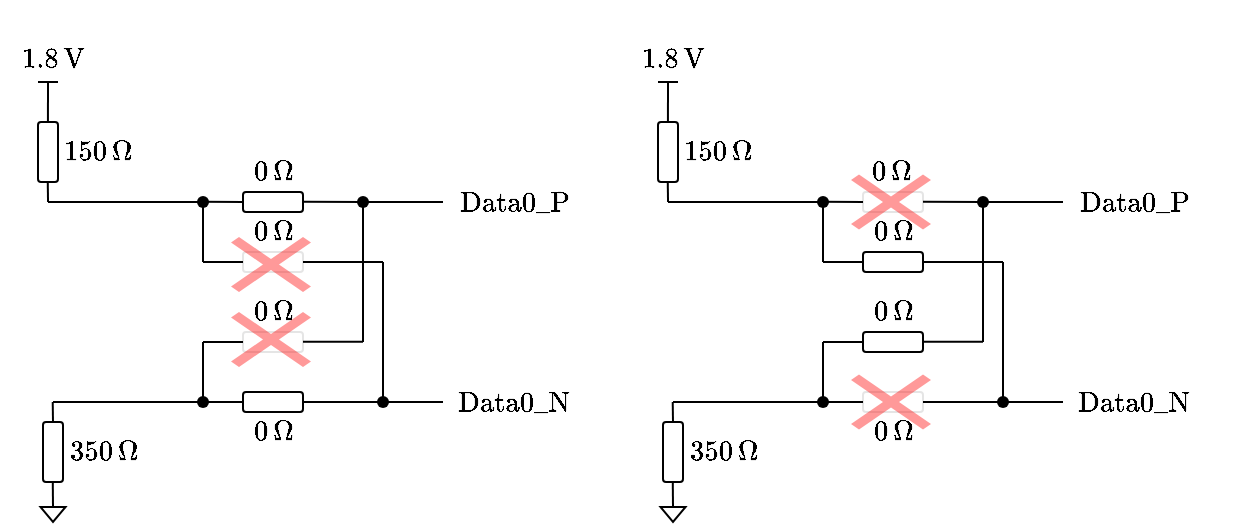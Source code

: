 <mxfile version="24.2.8" type="github">
  <diagram name="Seite-1" id="VKQOc1bhrzCOc8ad0ZN5">
    <mxGraphModel dx="1024" dy="619" grid="1" gridSize="10" guides="1" tooltips="1" connect="1" arrows="1" fold="1" page="1" pageScale="1" pageWidth="827" pageHeight="1169" math="1" shadow="0">
      <root>
        <mxCell id="0" />
        <mxCell id="1" parent="0" />
        <mxCell id="8GNoNin1cAINT3KggE_H-1" value="" style="rounded=1;whiteSpace=wrap;html=1;fillOpacity=100;strokeOpacity=10;rotation=-90;" vertex="1" parent="1">
          <mxGeometry x="287.5" y="154" width="10" height="30" as="geometry" />
        </mxCell>
        <mxCell id="8GNoNin1cAINT3KggE_H-2" value="" style="endArrow=none;html=1;rounded=0;" edge="1" parent="1">
          <mxGeometry width="50" height="50" relative="1" as="geometry">
            <mxPoint x="257.5" y="239" as="sourcePoint" />
            <mxPoint x="257.5" y="209" as="targetPoint" />
          </mxGeometry>
        </mxCell>
        <mxCell id="8GNoNin1cAINT3KggE_H-3" value="" style="endArrow=none;html=1;rounded=0;" edge="1" parent="1" source="8GNoNin1cAINT3KggE_H-24">
          <mxGeometry width="50" height="50" relative="1" as="geometry">
            <mxPoint x="182.5" y="239" as="sourcePoint" />
            <mxPoint x="262.5" y="239" as="targetPoint" />
          </mxGeometry>
        </mxCell>
        <mxCell id="8GNoNin1cAINT3KggE_H-4" value="" style="endArrow=none;html=1;rounded=0;" edge="1" parent="1" source="8GNoNin1cAINT3KggE_H-24">
          <mxGeometry width="50" height="50" relative="1" as="geometry">
            <mxPoint x="257.5" y="239" as="sourcePoint" />
            <mxPoint x="277.5" y="239" as="targetPoint" />
          </mxGeometry>
        </mxCell>
        <mxCell id="8GNoNin1cAINT3KggE_H-5" value="" style="endArrow=none;html=1;rounded=0;exitX=0.5;exitY=0;exitDx=0;exitDy=0;" edge="1" parent="1" source="8GNoNin1cAINT3KggE_H-29">
          <mxGeometry width="50" height="50" relative="1" as="geometry">
            <mxPoint x="271.5" y="139" as="sourcePoint" />
            <mxPoint x="256.5" y="138.9" as="targetPoint" />
          </mxGeometry>
        </mxCell>
        <mxCell id="8GNoNin1cAINT3KggE_H-6" value="" style="rounded=1;whiteSpace=wrap;html=1;" vertex="1" parent="1">
          <mxGeometry x="177.5" y="249" width="10" height="30" as="geometry" />
        </mxCell>
        <mxCell id="8GNoNin1cAINT3KggE_H-7" value="" style="endArrow=none;html=1;rounded=0;" edge="1" parent="1">
          <mxGeometry width="50" height="50" relative="1" as="geometry">
            <mxPoint x="182.5" y="249" as="sourcePoint" />
            <mxPoint x="182.36" y="239" as="targetPoint" />
          </mxGeometry>
        </mxCell>
        <mxCell id="8GNoNin1cAINT3KggE_H-8" value="" style="endArrow=none;html=1;rounded=0;exitX=0;exitY=0.5;exitDx=0;exitDy=0;" edge="1" parent="1" source="8GNoNin1cAINT3KggE_H-9">
          <mxGeometry width="50" height="50" relative="1" as="geometry">
            <mxPoint x="182.39" y="299" as="sourcePoint" />
            <mxPoint x="182.39" y="279" as="targetPoint" />
          </mxGeometry>
        </mxCell>
        <mxCell id="8GNoNin1cAINT3KggE_H-9" value="" style="triangle;whiteSpace=wrap;html=1;rotation=90;" vertex="1" parent="1">
          <mxGeometry x="178.75" y="289" width="7.5" height="12.5" as="geometry" />
        </mxCell>
        <mxCell id="8GNoNin1cAINT3KggE_H-10" value="" style="rounded=1;whiteSpace=wrap;html=1;" vertex="1" parent="1">
          <mxGeometry x="175" y="99" width="10" height="30" as="geometry" />
        </mxCell>
        <mxCell id="8GNoNin1cAINT3KggE_H-11" value="" style="endArrow=none;html=1;rounded=0;" edge="1" parent="1">
          <mxGeometry width="50" height="50" relative="1" as="geometry">
            <mxPoint x="255" y="139" as="sourcePoint" />
            <mxPoint x="260" y="139" as="targetPoint" />
          </mxGeometry>
        </mxCell>
        <mxCell id="8GNoNin1cAINT3KggE_H-13" value="" style="endArrow=none;html=1;rounded=0;" edge="1" parent="1">
          <mxGeometry width="50" height="50" relative="1" as="geometry">
            <mxPoint x="180.02" y="139" as="sourcePoint" />
            <mxPoint x="179.88" y="129" as="targetPoint" />
          </mxGeometry>
        </mxCell>
        <mxCell id="8GNoNin1cAINT3KggE_H-14" value="" style="endArrow=none;html=1;rounded=0;exitX=0;exitY=0.5;exitDx=0;exitDy=0;" edge="1" parent="1">
          <mxGeometry width="50" height="50" relative="1" as="geometry">
            <mxPoint x="179.97" y="99" as="sourcePoint" />
            <mxPoint x="180" y="79" as="targetPoint" />
          </mxGeometry>
        </mxCell>
        <mxCell id="8GNoNin1cAINT3KggE_H-16" value="" style="endArrow=none;html=1;rounded=0;" edge="1" parent="1">
          <mxGeometry width="50" height="50" relative="1" as="geometry">
            <mxPoint x="185" y="79" as="sourcePoint" />
            <mxPoint x="175" y="79" as="targetPoint" />
            <Array as="points">
              <mxPoint x="175" y="79" />
            </Array>
          </mxGeometry>
        </mxCell>
        <mxCell id="8GNoNin1cAINT3KggE_H-17" value="&lt;br&gt;&lt;div&gt;&lt;span lang=&quot;de&quot; class=&quot;BxUVEf ILfuVd&quot;&gt;&lt;span class=&quot;hgKElc&quot;&gt;$$150\,&amp;nbsp; \Omega$$&lt;/span&gt;&lt;/span&gt;&lt;div&gt;&lt;span lang=&quot;de&quot; class=&quot;BxUVEf ILfuVd&quot;&gt;&lt;span class=&quot;hgKElc&quot;&gt;&lt;br&gt;&lt;/span&gt;&lt;/span&gt;&lt;/div&gt;&lt;/div&gt;" style="text;html=1;align=center;verticalAlign=middle;whiteSpace=wrap;rounded=0;opacity=0;" vertex="1" parent="1">
          <mxGeometry x="160" y="99" width="90" height="30" as="geometry" />
        </mxCell>
        <mxCell id="8GNoNin1cAINT3KggE_H-18" value="$$\text{Data0_P}$$" style="text;html=1;align=center;verticalAlign=middle;whiteSpace=wrap;rounded=0;" vertex="1" parent="1">
          <mxGeometry x="387.5" y="124" width="50" height="30" as="geometry" />
        </mxCell>
        <mxCell id="8GNoNin1cAINT3KggE_H-21" value="&lt;br&gt;&lt;div&gt;&lt;span lang=&quot;de&quot; class=&quot;BxUVEf ILfuVd&quot;&gt;&lt;span class=&quot;hgKElc&quot;&gt;$$350\,&amp;nbsp; \Omega$$&lt;/span&gt;&lt;/span&gt;&lt;div&gt;&lt;span lang=&quot;de&quot; class=&quot;BxUVEf ILfuVd&quot;&gt;&lt;span class=&quot;hgKElc&quot;&gt;&lt;br&gt;&lt;/span&gt;&lt;/span&gt;&lt;/div&gt;&lt;/div&gt;" style="text;html=1;align=center;verticalAlign=middle;whiteSpace=wrap;rounded=0;opacity=0;" vertex="1" parent="1">
          <mxGeometry x="162.5" y="249" width="90" height="30" as="geometry" />
        </mxCell>
        <mxCell id="8GNoNin1cAINT3KggE_H-22" value="&lt;br&gt;&lt;div&gt;&lt;span lang=&quot;de&quot; class=&quot;BxUVEf ILfuVd&quot;&gt;&lt;span class=&quot;hgKElc&quot;&gt;$$1.8\, \text{V}$$&lt;/span&gt;&lt;/span&gt;&lt;/div&gt;" style="text;html=1;align=center;verticalAlign=middle;whiteSpace=wrap;rounded=0;opacity=40;" vertex="1" parent="1">
          <mxGeometry x="160" y="50" width="45" height="19" as="geometry" />
        </mxCell>
        <mxCell id="8GNoNin1cAINT3KggE_H-25" value="" style="endArrow=none;html=1;rounded=0;" edge="1" parent="1" source="8GNoNin1cAINT3KggE_H-35">
          <mxGeometry width="50" height="50" relative="1" as="geometry">
            <mxPoint x="255" y="139" as="sourcePoint" />
            <mxPoint x="259" y="139" as="targetPoint" />
          </mxGeometry>
        </mxCell>
        <mxCell id="8GNoNin1cAINT3KggE_H-27" value="$$\text{Data0_N}$$" style="text;html=1;align=center;verticalAlign=middle;whiteSpace=wrap;rounded=0;" vertex="1" parent="1">
          <mxGeometry x="387.5" y="224" width="50" height="30" as="geometry" />
        </mxCell>
        <mxCell id="8GNoNin1cAINT3KggE_H-28" value="" style="rounded=1;whiteSpace=wrap;html=1;fillOpacity=100;strokeOpacity=10;rotation=-90;" vertex="1" parent="1">
          <mxGeometry x="287.5" y="194" width="10" height="30" as="geometry" />
        </mxCell>
        <mxCell id="8GNoNin1cAINT3KggE_H-29" value="" style="rounded=1;whiteSpace=wrap;html=1;fillOpacity=100;strokeOpacity=100;rotation=-90;" vertex="1" parent="1">
          <mxGeometry x="287.5" y="124" width="10" height="30" as="geometry" />
        </mxCell>
        <mxCell id="8GNoNin1cAINT3KggE_H-32" value="" style="rounded=1;whiteSpace=wrap;html=1;fillOpacity=100;strokeOpacity=100;rotation=-90;" vertex="1" parent="1">
          <mxGeometry x="287.5" y="224" width="10" height="30" as="geometry" />
        </mxCell>
        <mxCell id="8GNoNin1cAINT3KggE_H-36" value="" style="endArrow=none;html=1;rounded=0;" edge="1" parent="1">
          <mxGeometry width="50" height="50" relative="1" as="geometry">
            <mxPoint x="180" y="139" as="sourcePoint" />
            <mxPoint x="255" y="139" as="targetPoint" />
          </mxGeometry>
        </mxCell>
        <mxCell id="8GNoNin1cAINT3KggE_H-37" value="" style="endArrow=none;html=1;rounded=0;" edge="1" parent="1" target="8GNoNin1cAINT3KggE_H-24">
          <mxGeometry width="50" height="50" relative="1" as="geometry">
            <mxPoint x="257.5" y="239" as="sourcePoint" />
            <mxPoint x="277.5" y="239" as="targetPoint" />
          </mxGeometry>
        </mxCell>
        <mxCell id="8GNoNin1cAINT3KggE_H-39" value="" style="endArrow=none;html=1;rounded=0;" edge="1" parent="1" source="8GNoNin1cAINT3KggE_H-35">
          <mxGeometry width="50" height="50" relative="1" as="geometry">
            <mxPoint x="257.4" y="164" as="sourcePoint" />
            <mxPoint x="257.4" y="139" as="targetPoint" />
          </mxGeometry>
        </mxCell>
        <mxCell id="8GNoNin1cAINT3KggE_H-41" value="" style="endArrow=none;html=1;rounded=0;" edge="1" parent="1" target="8GNoNin1cAINT3KggE_H-24">
          <mxGeometry width="50" height="50" relative="1" as="geometry">
            <mxPoint x="182.5" y="239" as="sourcePoint" />
            <mxPoint x="262.5" y="239" as="targetPoint" />
          </mxGeometry>
        </mxCell>
        <mxCell id="8GNoNin1cAINT3KggE_H-24" value="" style="shape=waypoint;sketch=0;fillStyle=solid;size=6;pointerEvents=1;points=[];fillColor=none;resizable=0;rotatable=0;perimeter=centerPerimeter;snapToPoint=1;" vertex="1" parent="1">
          <mxGeometry x="247.5" y="229" width="20" height="20" as="geometry" />
        </mxCell>
        <mxCell id="8GNoNin1cAINT3KggE_H-42" style="edgeStyle=orthogonalEdgeStyle;rounded=0;orthogonalLoop=1;jettySize=auto;html=1;entryX=0;entryY=0.2;entryDx=0;entryDy=0;entryPerimeter=0;" edge="1" parent="1">
          <mxGeometry relative="1" as="geometry">
            <mxPoint x="255" y="139" as="sourcePoint" />
            <mxPoint x="255" y="139" as="targetPoint" />
          </mxGeometry>
        </mxCell>
        <mxCell id="8GNoNin1cAINT3KggE_H-43" value="" style="endArrow=none;html=1;rounded=0;" edge="1" parent="1" target="8GNoNin1cAINT3KggE_H-35">
          <mxGeometry width="50" height="50" relative="1" as="geometry">
            <mxPoint x="255" y="139" as="sourcePoint" />
            <mxPoint x="259" y="139" as="targetPoint" />
          </mxGeometry>
        </mxCell>
        <mxCell id="8GNoNin1cAINT3KggE_H-44" value="" style="endArrow=none;html=1;rounded=0;" edge="1" parent="1" target="8GNoNin1cAINT3KggE_H-35">
          <mxGeometry width="50" height="50" relative="1" as="geometry">
            <mxPoint x="257.5" y="169" as="sourcePoint" />
            <mxPoint x="257.4" y="139" as="targetPoint" />
          </mxGeometry>
        </mxCell>
        <mxCell id="8GNoNin1cAINT3KggE_H-35" value="" style="shape=waypoint;sketch=0;fillStyle=solid;size=6;pointerEvents=1;points=[];fillColor=none;resizable=0;rotatable=0;perimeter=centerPerimeter;snapToPoint=1;" vertex="1" parent="1">
          <mxGeometry x="247.5" y="129" width="20" height="20" as="geometry" />
        </mxCell>
        <mxCell id="8GNoNin1cAINT3KggE_H-46" value="" style="endArrow=none;html=1;rounded=0;entryX=0.5;entryY=0;entryDx=0;entryDy=0;" edge="1" parent="1" target="8GNoNin1cAINT3KggE_H-28">
          <mxGeometry width="50" height="50" relative="1" as="geometry">
            <mxPoint x="257.5" y="209" as="sourcePoint" />
            <mxPoint x="317.5" y="169" as="targetPoint" />
          </mxGeometry>
        </mxCell>
        <mxCell id="8GNoNin1cAINT3KggE_H-47" value="" style="endArrow=none;html=1;rounded=0;entryX=0.5;entryY=0;entryDx=0;entryDy=0;" edge="1" parent="1" target="8GNoNin1cAINT3KggE_H-1">
          <mxGeometry width="50" height="50" relative="1" as="geometry">
            <mxPoint x="257.5" y="169" as="sourcePoint" />
            <mxPoint x="317.5" y="169" as="targetPoint" />
          </mxGeometry>
        </mxCell>
        <mxCell id="8GNoNin1cAINT3KggE_H-48" value="" style="endArrow=none;html=1;rounded=0;exitX=0.5;exitY=1;exitDx=0;exitDy=0;" edge="1" parent="1" source="8GNoNin1cAINT3KggE_H-1">
          <mxGeometry width="50" height="50" relative="1" as="geometry">
            <mxPoint x="297.5" y="249" as="sourcePoint" />
            <mxPoint x="347.5" y="169" as="targetPoint" />
          </mxGeometry>
        </mxCell>
        <mxCell id="8GNoNin1cAINT3KggE_H-49" value="" style="endArrow=none;html=1;rounded=0;exitX=0.5;exitY=1;exitDx=0;exitDy=0;" edge="1" parent="1">
          <mxGeometry width="50" height="50" relative="1" as="geometry">
            <mxPoint x="307.5" y="208.92" as="sourcePoint" />
            <mxPoint x="337.5" y="208.92" as="targetPoint" />
          </mxGeometry>
        </mxCell>
        <mxCell id="8GNoNin1cAINT3KggE_H-50" value="" style="endArrow=none;html=1;rounded=0;" edge="1" parent="1">
          <mxGeometry width="50" height="50" relative="1" as="geometry">
            <mxPoint x="337.5" y="209" as="sourcePoint" />
            <mxPoint x="337.5" y="139" as="targetPoint" />
          </mxGeometry>
        </mxCell>
        <mxCell id="8GNoNin1cAINT3KggE_H-51" value="" style="endArrow=none;html=1;rounded=0;" edge="1" parent="1" source="8GNoNin1cAINT3KggE_H-52">
          <mxGeometry width="50" height="50" relative="1" as="geometry">
            <mxPoint x="367.5" y="139" as="sourcePoint" />
            <mxPoint x="307.5" y="138.92" as="targetPoint" />
          </mxGeometry>
        </mxCell>
        <mxCell id="8GNoNin1cAINT3KggE_H-53" value="" style="endArrow=none;html=1;rounded=0;" edge="1" parent="1" target="8GNoNin1cAINT3KggE_H-52">
          <mxGeometry width="50" height="50" relative="1" as="geometry">
            <mxPoint x="377.5" y="139" as="sourcePoint" />
            <mxPoint x="307.5" y="138.92" as="targetPoint" />
          </mxGeometry>
        </mxCell>
        <mxCell id="8GNoNin1cAINT3KggE_H-52" value="" style="shape=waypoint;sketch=0;fillStyle=solid;size=6;pointerEvents=1;points=[];fillColor=none;resizable=0;rotatable=0;perimeter=centerPerimeter;snapToPoint=1;" vertex="1" parent="1">
          <mxGeometry x="327.5" y="129" width="20" height="20" as="geometry" />
        </mxCell>
        <mxCell id="8GNoNin1cAINT3KggE_H-54" value="" style="endArrow=none;html=1;rounded=0;" edge="1" parent="1">
          <mxGeometry width="50" height="50" relative="1" as="geometry">
            <mxPoint x="347.5" y="239" as="sourcePoint" />
            <mxPoint x="347.5" y="169" as="targetPoint" />
          </mxGeometry>
        </mxCell>
        <mxCell id="8GNoNin1cAINT3KggE_H-55" value="" style="endArrow=none;html=1;rounded=0;exitDx=0;exitDy=0;" edge="1" parent="1" source="8GNoNin1cAINT3KggE_H-56">
          <mxGeometry width="50" height="50" relative="1" as="geometry">
            <mxPoint x="297.5" y="259" as="sourcePoint" />
            <mxPoint x="377.5" y="239" as="targetPoint" />
          </mxGeometry>
        </mxCell>
        <mxCell id="8GNoNin1cAINT3KggE_H-57" value="" style="endArrow=none;html=1;rounded=0;exitX=0.5;exitY=1;exitDx=0;exitDy=0;" edge="1" parent="1" source="8GNoNin1cAINT3KggE_H-32" target="8GNoNin1cAINT3KggE_H-56">
          <mxGeometry width="50" height="50" relative="1" as="geometry">
            <mxPoint x="307.5" y="239" as="sourcePoint" />
            <mxPoint x="377.5" y="239" as="targetPoint" />
          </mxGeometry>
        </mxCell>
        <mxCell id="8GNoNin1cAINT3KggE_H-56" value="" style="shape=waypoint;sketch=0;fillStyle=solid;size=6;pointerEvents=1;points=[];fillColor=none;resizable=0;rotatable=0;perimeter=centerPerimeter;snapToPoint=1;" vertex="1" parent="1">
          <mxGeometry x="337.5" y="229" width="20" height="20" as="geometry" />
        </mxCell>
        <mxCell id="8GNoNin1cAINT3KggE_H-59" value="&lt;br&gt;&lt;div&gt;&lt;span lang=&quot;de&quot; class=&quot;BxUVEf ILfuVd&quot;&gt;&lt;span class=&quot;hgKElc&quot;&gt;$$0\,&amp;nbsp; \Omega$$&lt;/span&gt;&lt;/span&gt;&lt;div&gt;&lt;span lang=&quot;de&quot; class=&quot;BxUVEf ILfuVd&quot;&gt;&lt;span class=&quot;hgKElc&quot;&gt;&lt;br&gt;&lt;/span&gt;&lt;/span&gt;&lt;/div&gt;&lt;/div&gt;" style="text;html=1;align=center;verticalAlign=middle;whiteSpace=wrap;rounded=0;opacity=0;" vertex="1" parent="1">
          <mxGeometry x="247.5" y="239" width="90" height="30" as="geometry" />
        </mxCell>
        <mxCell id="8GNoNin1cAINT3KggE_H-60" value="&lt;br&gt;&lt;div&gt;&lt;span lang=&quot;de&quot; class=&quot;BxUVEf ILfuVd&quot;&gt;&lt;span class=&quot;hgKElc&quot;&gt;$$0\,&amp;nbsp; \Omega$$&lt;/span&gt;&lt;/span&gt;&lt;div&gt;&lt;span lang=&quot;de&quot; class=&quot;BxUVEf ILfuVd&quot;&gt;&lt;span class=&quot;hgKElc&quot;&gt;&lt;br&gt;&lt;/span&gt;&lt;/span&gt;&lt;/div&gt;&lt;/div&gt;" style="text;html=1;align=center;verticalAlign=middle;whiteSpace=wrap;rounded=0;opacity=0;" vertex="1" parent="1">
          <mxGeometry x="247.5" y="179" width="90" height="30" as="geometry" />
        </mxCell>
        <mxCell id="8GNoNin1cAINT3KggE_H-61" value="&lt;br&gt;&lt;div&gt;&lt;span lang=&quot;de&quot; class=&quot;BxUVEf ILfuVd&quot;&gt;&lt;span class=&quot;hgKElc&quot;&gt;$$0\,&amp;nbsp; \Omega$$&lt;/span&gt;&lt;/span&gt;&lt;div&gt;&lt;span lang=&quot;de&quot; class=&quot;BxUVEf ILfuVd&quot;&gt;&lt;span class=&quot;hgKElc&quot;&gt;&lt;br&gt;&lt;/span&gt;&lt;/span&gt;&lt;/div&gt;&lt;/div&gt;" style="text;html=1;align=center;verticalAlign=middle;whiteSpace=wrap;rounded=0;opacity=0;" vertex="1" parent="1">
          <mxGeometry x="247.5" y="139" width="90" height="30" as="geometry" />
        </mxCell>
        <mxCell id="8GNoNin1cAINT3KggE_H-62" value="&lt;br&gt;&lt;div&gt;&lt;span lang=&quot;de&quot; class=&quot;BxUVEf ILfuVd&quot;&gt;&lt;span class=&quot;hgKElc&quot;&gt;$$0\,&amp;nbsp; \Omega$$&lt;/span&gt;&lt;/span&gt;&lt;div&gt;&lt;span lang=&quot;de&quot; class=&quot;BxUVEf ILfuVd&quot;&gt;&lt;span class=&quot;hgKElc&quot;&gt;&lt;br&gt;&lt;/span&gt;&lt;/span&gt;&lt;/div&gt;&lt;/div&gt;" style="text;html=1;align=center;verticalAlign=middle;whiteSpace=wrap;rounded=0;opacity=0;" vertex="1" parent="1">
          <mxGeometry x="247.5" y="109" width="90" height="30" as="geometry" />
        </mxCell>
        <mxCell id="8GNoNin1cAINT3KggE_H-64" value="" style="shape=mxgraph.mockup.markup.redX;fillColor=#ff0000;html=1;shadow=0;whiteSpace=wrap;strokeColor=none;strokeOpacity=40;fillOpacity=40;" vertex="1" parent="1">
          <mxGeometry x="271.5" y="156.5" width="40" height="27.5" as="geometry" />
        </mxCell>
        <mxCell id="8GNoNin1cAINT3KggE_H-65" value="" style="shape=mxgraph.mockup.markup.redX;fillColor=#ff0000;html=1;shadow=0;whiteSpace=wrap;strokeColor=none;strokeOpacity=40;fillOpacity=40;" vertex="1" parent="1">
          <mxGeometry x="271.5" y="194" width="40" height="27.5" as="geometry" />
        </mxCell>
        <mxCell id="8GNoNin1cAINT3KggE_H-68" value="" style="rounded=1;whiteSpace=wrap;html=1;fillOpacity=100;strokeOpacity=100;rotation=-90;" vertex="1" parent="1">
          <mxGeometry x="597.5" y="154" width="10" height="30" as="geometry" />
        </mxCell>
        <mxCell id="8GNoNin1cAINT3KggE_H-69" value="" style="endArrow=none;html=1;rounded=0;" edge="1" parent="1">
          <mxGeometry width="50" height="50" relative="1" as="geometry">
            <mxPoint x="567.5" y="239" as="sourcePoint" />
            <mxPoint x="567.5" y="209" as="targetPoint" />
          </mxGeometry>
        </mxCell>
        <mxCell id="8GNoNin1cAINT3KggE_H-70" value="" style="endArrow=none;html=1;rounded=0;" edge="1" parent="1" source="8GNoNin1cAINT3KggE_H-95">
          <mxGeometry width="50" height="50" relative="1" as="geometry">
            <mxPoint x="492.5" y="239" as="sourcePoint" />
            <mxPoint x="572.5" y="239" as="targetPoint" />
          </mxGeometry>
        </mxCell>
        <mxCell id="8GNoNin1cAINT3KggE_H-71" value="" style="endArrow=none;html=1;rounded=0;" edge="1" parent="1" source="8GNoNin1cAINT3KggE_H-95">
          <mxGeometry width="50" height="50" relative="1" as="geometry">
            <mxPoint x="567.5" y="239" as="sourcePoint" />
            <mxPoint x="587.5" y="239" as="targetPoint" />
          </mxGeometry>
        </mxCell>
        <mxCell id="8GNoNin1cAINT3KggE_H-72" value="" style="endArrow=none;html=1;rounded=0;exitX=0.5;exitY=0;exitDx=0;exitDy=0;" edge="1" parent="1" source="8GNoNin1cAINT3KggE_H-89">
          <mxGeometry width="50" height="50" relative="1" as="geometry">
            <mxPoint x="581.5" y="139" as="sourcePoint" />
            <mxPoint x="566.5" y="138.9" as="targetPoint" />
          </mxGeometry>
        </mxCell>
        <mxCell id="8GNoNin1cAINT3KggE_H-73" value="" style="rounded=1;whiteSpace=wrap;html=1;" vertex="1" parent="1">
          <mxGeometry x="487.5" y="249" width="10" height="30" as="geometry" />
        </mxCell>
        <mxCell id="8GNoNin1cAINT3KggE_H-74" value="" style="endArrow=none;html=1;rounded=0;" edge="1" parent="1">
          <mxGeometry width="50" height="50" relative="1" as="geometry">
            <mxPoint x="492.5" y="249" as="sourcePoint" />
            <mxPoint x="492.36" y="239" as="targetPoint" />
          </mxGeometry>
        </mxCell>
        <mxCell id="8GNoNin1cAINT3KggE_H-75" value="" style="endArrow=none;html=1;rounded=0;exitX=0;exitY=0.5;exitDx=0;exitDy=0;" edge="1" parent="1" source="8GNoNin1cAINT3KggE_H-76">
          <mxGeometry width="50" height="50" relative="1" as="geometry">
            <mxPoint x="492.39" y="299" as="sourcePoint" />
            <mxPoint x="492.39" y="279" as="targetPoint" />
          </mxGeometry>
        </mxCell>
        <mxCell id="8GNoNin1cAINT3KggE_H-76" value="" style="triangle;whiteSpace=wrap;html=1;rotation=90;" vertex="1" parent="1">
          <mxGeometry x="488.75" y="289" width="7.5" height="12.5" as="geometry" />
        </mxCell>
        <mxCell id="8GNoNin1cAINT3KggE_H-77" value="" style="rounded=1;whiteSpace=wrap;html=1;" vertex="1" parent="1">
          <mxGeometry x="485" y="99" width="10" height="30" as="geometry" />
        </mxCell>
        <mxCell id="8GNoNin1cAINT3KggE_H-78" value="" style="endArrow=none;html=1;rounded=0;" edge="1" parent="1">
          <mxGeometry width="50" height="50" relative="1" as="geometry">
            <mxPoint x="565" y="139" as="sourcePoint" />
            <mxPoint x="570" y="139" as="targetPoint" />
          </mxGeometry>
        </mxCell>
        <mxCell id="8GNoNin1cAINT3KggE_H-79" value="" style="endArrow=none;html=1;rounded=0;" edge="1" parent="1">
          <mxGeometry width="50" height="50" relative="1" as="geometry">
            <mxPoint x="490.02" y="139" as="sourcePoint" />
            <mxPoint x="489.88" y="129" as="targetPoint" />
          </mxGeometry>
        </mxCell>
        <mxCell id="8GNoNin1cAINT3KggE_H-80" value="" style="endArrow=none;html=1;rounded=0;exitX=0;exitY=0.5;exitDx=0;exitDy=0;" edge="1" parent="1">
          <mxGeometry width="50" height="50" relative="1" as="geometry">
            <mxPoint x="489.97" y="99" as="sourcePoint" />
            <mxPoint x="490" y="79" as="targetPoint" />
          </mxGeometry>
        </mxCell>
        <mxCell id="8GNoNin1cAINT3KggE_H-81" value="" style="endArrow=none;html=1;rounded=0;" edge="1" parent="1">
          <mxGeometry width="50" height="50" relative="1" as="geometry">
            <mxPoint x="495" y="79" as="sourcePoint" />
            <mxPoint x="485" y="79" as="targetPoint" />
            <Array as="points">
              <mxPoint x="485" y="79" />
            </Array>
          </mxGeometry>
        </mxCell>
        <mxCell id="8GNoNin1cAINT3KggE_H-82" value="&lt;br&gt;&lt;div&gt;&lt;span lang=&quot;de&quot; class=&quot;BxUVEf ILfuVd&quot;&gt;&lt;span class=&quot;hgKElc&quot;&gt;$$150\,&amp;nbsp; \Omega$$&lt;/span&gt;&lt;/span&gt;&lt;div&gt;&lt;span lang=&quot;de&quot; class=&quot;BxUVEf ILfuVd&quot;&gt;&lt;span class=&quot;hgKElc&quot;&gt;&lt;br&gt;&lt;/span&gt;&lt;/span&gt;&lt;/div&gt;&lt;/div&gt;" style="text;html=1;align=center;verticalAlign=middle;whiteSpace=wrap;rounded=0;opacity=0;" vertex="1" parent="1">
          <mxGeometry x="470" y="99" width="90" height="30" as="geometry" />
        </mxCell>
        <mxCell id="8GNoNin1cAINT3KggE_H-83" value="$$\text{Data0_P}$$" style="text;html=1;align=center;verticalAlign=middle;whiteSpace=wrap;rounded=0;" vertex="1" parent="1">
          <mxGeometry x="697.5" y="124" width="50" height="30" as="geometry" />
        </mxCell>
        <mxCell id="8GNoNin1cAINT3KggE_H-84" value="&lt;br&gt;&lt;div&gt;&lt;span lang=&quot;de&quot; class=&quot;BxUVEf ILfuVd&quot;&gt;&lt;span class=&quot;hgKElc&quot;&gt;$$350\,&amp;nbsp; \Omega$$&lt;/span&gt;&lt;/span&gt;&lt;div&gt;&lt;span lang=&quot;de&quot; class=&quot;BxUVEf ILfuVd&quot;&gt;&lt;span class=&quot;hgKElc&quot;&gt;&lt;br&gt;&lt;/span&gt;&lt;/span&gt;&lt;/div&gt;&lt;/div&gt;" style="text;html=1;align=center;verticalAlign=middle;whiteSpace=wrap;rounded=0;opacity=0;" vertex="1" parent="1">
          <mxGeometry x="472.5" y="249" width="90" height="30" as="geometry" />
        </mxCell>
        <mxCell id="8GNoNin1cAINT3KggE_H-85" value="&lt;br&gt;&lt;div&gt;&lt;span lang=&quot;de&quot; class=&quot;BxUVEf ILfuVd&quot;&gt;&lt;span class=&quot;hgKElc&quot;&gt;$$1.8\, \text{V}$$&lt;/span&gt;&lt;/span&gt;&lt;/div&gt;" style="text;html=1;align=center;verticalAlign=middle;whiteSpace=wrap;rounded=0;opacity=40;" vertex="1" parent="1">
          <mxGeometry x="470" y="50" width="45" height="19" as="geometry" />
        </mxCell>
        <mxCell id="8GNoNin1cAINT3KggE_H-86" value="" style="endArrow=none;html=1;rounded=0;" edge="1" parent="1" source="8GNoNin1cAINT3KggE_H-99">
          <mxGeometry width="50" height="50" relative="1" as="geometry">
            <mxPoint x="565" y="139" as="sourcePoint" />
            <mxPoint x="569" y="139" as="targetPoint" />
          </mxGeometry>
        </mxCell>
        <mxCell id="8GNoNin1cAINT3KggE_H-87" value="$$\text{Data0_N}$$" style="text;html=1;align=center;verticalAlign=middle;whiteSpace=wrap;rounded=0;" vertex="1" parent="1">
          <mxGeometry x="697.5" y="224" width="50" height="30" as="geometry" />
        </mxCell>
        <mxCell id="8GNoNin1cAINT3KggE_H-88" value="" style="rounded=1;whiteSpace=wrap;html=1;fillOpacity=100;strokeOpacity=100;rotation=-90;" vertex="1" parent="1">
          <mxGeometry x="597.5" y="194" width="10" height="30" as="geometry" />
        </mxCell>
        <mxCell id="8GNoNin1cAINT3KggE_H-89" value="" style="rounded=1;whiteSpace=wrap;html=1;fillOpacity=100;strokeOpacity=10;rotation=-90;" vertex="1" parent="1">
          <mxGeometry x="597.5" y="124" width="10" height="30" as="geometry" />
        </mxCell>
        <mxCell id="8GNoNin1cAINT3KggE_H-90" value="" style="rounded=1;whiteSpace=wrap;html=1;fillOpacity=100;strokeOpacity=10;rotation=-90;" vertex="1" parent="1">
          <mxGeometry x="597.5" y="224" width="10" height="30" as="geometry" />
        </mxCell>
        <mxCell id="8GNoNin1cAINT3KggE_H-91" value="" style="endArrow=none;html=1;rounded=0;" edge="1" parent="1">
          <mxGeometry width="50" height="50" relative="1" as="geometry">
            <mxPoint x="490" y="139" as="sourcePoint" />
            <mxPoint x="565" y="139" as="targetPoint" />
          </mxGeometry>
        </mxCell>
        <mxCell id="8GNoNin1cAINT3KggE_H-92" value="" style="endArrow=none;html=1;rounded=0;" edge="1" parent="1" target="8GNoNin1cAINT3KggE_H-95">
          <mxGeometry width="50" height="50" relative="1" as="geometry">
            <mxPoint x="567.5" y="239" as="sourcePoint" />
            <mxPoint x="587.5" y="239" as="targetPoint" />
          </mxGeometry>
        </mxCell>
        <mxCell id="8GNoNin1cAINT3KggE_H-93" value="" style="endArrow=none;html=1;rounded=0;" edge="1" parent="1" source="8GNoNin1cAINT3KggE_H-99">
          <mxGeometry width="50" height="50" relative="1" as="geometry">
            <mxPoint x="567.4" y="164" as="sourcePoint" />
            <mxPoint x="567.4" y="139" as="targetPoint" />
          </mxGeometry>
        </mxCell>
        <mxCell id="8GNoNin1cAINT3KggE_H-94" value="" style="endArrow=none;html=1;rounded=0;" edge="1" parent="1" target="8GNoNin1cAINT3KggE_H-95">
          <mxGeometry width="50" height="50" relative="1" as="geometry">
            <mxPoint x="492.5" y="239" as="sourcePoint" />
            <mxPoint x="572.5" y="239" as="targetPoint" />
          </mxGeometry>
        </mxCell>
        <mxCell id="8GNoNin1cAINT3KggE_H-95" value="" style="shape=waypoint;sketch=0;fillStyle=solid;size=6;pointerEvents=1;points=[];fillColor=none;resizable=0;rotatable=0;perimeter=centerPerimeter;snapToPoint=1;" vertex="1" parent="1">
          <mxGeometry x="557.5" y="229" width="20" height="20" as="geometry" />
        </mxCell>
        <mxCell id="8GNoNin1cAINT3KggE_H-96" style="edgeStyle=orthogonalEdgeStyle;rounded=0;orthogonalLoop=1;jettySize=auto;html=1;entryX=0;entryY=0.2;entryDx=0;entryDy=0;entryPerimeter=0;" edge="1" parent="1">
          <mxGeometry relative="1" as="geometry">
            <mxPoint x="565" y="139" as="sourcePoint" />
            <mxPoint x="565" y="139" as="targetPoint" />
          </mxGeometry>
        </mxCell>
        <mxCell id="8GNoNin1cAINT3KggE_H-97" value="" style="endArrow=none;html=1;rounded=0;" edge="1" parent="1" target="8GNoNin1cAINT3KggE_H-99">
          <mxGeometry width="50" height="50" relative="1" as="geometry">
            <mxPoint x="565" y="139" as="sourcePoint" />
            <mxPoint x="569" y="139" as="targetPoint" />
          </mxGeometry>
        </mxCell>
        <mxCell id="8GNoNin1cAINT3KggE_H-98" value="" style="endArrow=none;html=1;rounded=0;" edge="1" parent="1" target="8GNoNin1cAINT3KggE_H-99">
          <mxGeometry width="50" height="50" relative="1" as="geometry">
            <mxPoint x="567.5" y="169" as="sourcePoint" />
            <mxPoint x="567.4" y="139" as="targetPoint" />
          </mxGeometry>
        </mxCell>
        <mxCell id="8GNoNin1cAINT3KggE_H-99" value="" style="shape=waypoint;sketch=0;fillStyle=solid;size=6;pointerEvents=1;points=[];fillColor=none;resizable=0;rotatable=0;perimeter=centerPerimeter;snapToPoint=1;" vertex="1" parent="1">
          <mxGeometry x="557.5" y="129" width="20" height="20" as="geometry" />
        </mxCell>
        <mxCell id="8GNoNin1cAINT3KggE_H-100" value="" style="endArrow=none;html=1;rounded=0;entryX=0.5;entryY=0;entryDx=0;entryDy=0;" edge="1" parent="1" target="8GNoNin1cAINT3KggE_H-88">
          <mxGeometry width="50" height="50" relative="1" as="geometry">
            <mxPoint x="567.5" y="209" as="sourcePoint" />
            <mxPoint x="627.5" y="169" as="targetPoint" />
          </mxGeometry>
        </mxCell>
        <mxCell id="8GNoNin1cAINT3KggE_H-101" value="" style="endArrow=none;html=1;rounded=0;entryX=0.5;entryY=0;entryDx=0;entryDy=0;" edge="1" parent="1" target="8GNoNin1cAINT3KggE_H-68">
          <mxGeometry width="50" height="50" relative="1" as="geometry">
            <mxPoint x="567.5" y="169" as="sourcePoint" />
            <mxPoint x="627.5" y="169" as="targetPoint" />
          </mxGeometry>
        </mxCell>
        <mxCell id="8GNoNin1cAINT3KggE_H-102" value="" style="endArrow=none;html=1;rounded=0;exitX=0.5;exitY=1;exitDx=0;exitDy=0;" edge="1" parent="1" source="8GNoNin1cAINT3KggE_H-68">
          <mxGeometry width="50" height="50" relative="1" as="geometry">
            <mxPoint x="607.5" y="249" as="sourcePoint" />
            <mxPoint x="657.5" y="169" as="targetPoint" />
          </mxGeometry>
        </mxCell>
        <mxCell id="8GNoNin1cAINT3KggE_H-103" value="" style="endArrow=none;html=1;rounded=0;exitX=0.5;exitY=1;exitDx=0;exitDy=0;" edge="1" parent="1">
          <mxGeometry width="50" height="50" relative="1" as="geometry">
            <mxPoint x="617.5" y="208.92" as="sourcePoint" />
            <mxPoint x="647.5" y="208.92" as="targetPoint" />
          </mxGeometry>
        </mxCell>
        <mxCell id="8GNoNin1cAINT3KggE_H-104" value="" style="endArrow=none;html=1;rounded=0;" edge="1" parent="1">
          <mxGeometry width="50" height="50" relative="1" as="geometry">
            <mxPoint x="647.5" y="209" as="sourcePoint" />
            <mxPoint x="647.5" y="139" as="targetPoint" />
          </mxGeometry>
        </mxCell>
        <mxCell id="8GNoNin1cAINT3KggE_H-105" value="" style="endArrow=none;html=1;rounded=0;" edge="1" parent="1" source="8GNoNin1cAINT3KggE_H-107">
          <mxGeometry width="50" height="50" relative="1" as="geometry">
            <mxPoint x="677.5" y="139" as="sourcePoint" />
            <mxPoint x="617.5" y="138.92" as="targetPoint" />
          </mxGeometry>
        </mxCell>
        <mxCell id="8GNoNin1cAINT3KggE_H-106" value="" style="endArrow=none;html=1;rounded=0;" edge="1" parent="1" target="8GNoNin1cAINT3KggE_H-107">
          <mxGeometry width="50" height="50" relative="1" as="geometry">
            <mxPoint x="687.5" y="139" as="sourcePoint" />
            <mxPoint x="617.5" y="138.92" as="targetPoint" />
          </mxGeometry>
        </mxCell>
        <mxCell id="8GNoNin1cAINT3KggE_H-107" value="" style="shape=waypoint;sketch=0;fillStyle=solid;size=6;pointerEvents=1;points=[];fillColor=none;resizable=0;rotatable=0;perimeter=centerPerimeter;snapToPoint=1;" vertex="1" parent="1">
          <mxGeometry x="637.5" y="129" width="20" height="20" as="geometry" />
        </mxCell>
        <mxCell id="8GNoNin1cAINT3KggE_H-108" value="" style="endArrow=none;html=1;rounded=0;" edge="1" parent="1">
          <mxGeometry width="50" height="50" relative="1" as="geometry">
            <mxPoint x="657.5" y="239" as="sourcePoint" />
            <mxPoint x="657.5" y="169" as="targetPoint" />
          </mxGeometry>
        </mxCell>
        <mxCell id="8GNoNin1cAINT3KggE_H-109" value="" style="endArrow=none;html=1;rounded=0;exitDx=0;exitDy=0;" edge="1" parent="1" source="8GNoNin1cAINT3KggE_H-111">
          <mxGeometry width="50" height="50" relative="1" as="geometry">
            <mxPoint x="607.5" y="259" as="sourcePoint" />
            <mxPoint x="687.5" y="239" as="targetPoint" />
          </mxGeometry>
        </mxCell>
        <mxCell id="8GNoNin1cAINT3KggE_H-110" value="" style="endArrow=none;html=1;rounded=0;exitX=0.5;exitY=1;exitDx=0;exitDy=0;" edge="1" parent="1" source="8GNoNin1cAINT3KggE_H-90" target="8GNoNin1cAINT3KggE_H-111">
          <mxGeometry width="50" height="50" relative="1" as="geometry">
            <mxPoint x="617.5" y="239" as="sourcePoint" />
            <mxPoint x="687.5" y="239" as="targetPoint" />
          </mxGeometry>
        </mxCell>
        <mxCell id="8GNoNin1cAINT3KggE_H-111" value="" style="shape=waypoint;sketch=0;fillStyle=solid;size=6;pointerEvents=1;points=[];fillColor=none;resizable=0;rotatable=0;perimeter=centerPerimeter;snapToPoint=1;" vertex="1" parent="1">
          <mxGeometry x="647.5" y="229" width="20" height="20" as="geometry" />
        </mxCell>
        <mxCell id="8GNoNin1cAINT3KggE_H-112" value="&lt;br&gt;&lt;div&gt;&lt;span lang=&quot;de&quot; class=&quot;BxUVEf ILfuVd&quot;&gt;&lt;span class=&quot;hgKElc&quot;&gt;$$0\,&amp;nbsp; \Omega$$&lt;/span&gt;&lt;/span&gt;&lt;div&gt;&lt;span lang=&quot;de&quot; class=&quot;BxUVEf ILfuVd&quot;&gt;&lt;span class=&quot;hgKElc&quot;&gt;&lt;br&gt;&lt;/span&gt;&lt;/span&gt;&lt;/div&gt;&lt;/div&gt;" style="text;html=1;align=center;verticalAlign=middle;whiteSpace=wrap;rounded=0;opacity=0;" vertex="1" parent="1">
          <mxGeometry x="557.5" y="239" width="90" height="30" as="geometry" />
        </mxCell>
        <mxCell id="8GNoNin1cAINT3KggE_H-113" value="&lt;br&gt;&lt;div&gt;&lt;span lang=&quot;de&quot; class=&quot;BxUVEf ILfuVd&quot;&gt;&lt;span class=&quot;hgKElc&quot;&gt;$$0\,&amp;nbsp; \Omega$$&lt;/span&gt;&lt;/span&gt;&lt;div&gt;&lt;span lang=&quot;de&quot; class=&quot;BxUVEf ILfuVd&quot;&gt;&lt;span class=&quot;hgKElc&quot;&gt;&lt;br&gt;&lt;/span&gt;&lt;/span&gt;&lt;/div&gt;&lt;/div&gt;" style="text;html=1;align=center;verticalAlign=middle;whiteSpace=wrap;rounded=0;opacity=0;" vertex="1" parent="1">
          <mxGeometry x="557.5" y="179" width="90" height="30" as="geometry" />
        </mxCell>
        <mxCell id="8GNoNin1cAINT3KggE_H-114" value="&lt;br&gt;&lt;div&gt;&lt;span lang=&quot;de&quot; class=&quot;BxUVEf ILfuVd&quot;&gt;&lt;span class=&quot;hgKElc&quot;&gt;$$0\,&amp;nbsp; \Omega$$&lt;/span&gt;&lt;/span&gt;&lt;div&gt;&lt;span lang=&quot;de&quot; class=&quot;BxUVEf ILfuVd&quot;&gt;&lt;span class=&quot;hgKElc&quot;&gt;&lt;br&gt;&lt;/span&gt;&lt;/span&gt;&lt;/div&gt;&lt;/div&gt;" style="text;html=1;align=center;verticalAlign=middle;whiteSpace=wrap;rounded=0;opacity=0;" vertex="1" parent="1">
          <mxGeometry x="557.5" y="139" width="90" height="30" as="geometry" />
        </mxCell>
        <mxCell id="8GNoNin1cAINT3KggE_H-115" value="&lt;br&gt;&lt;div&gt;&lt;span lang=&quot;de&quot; class=&quot;BxUVEf ILfuVd&quot;&gt;&lt;span class=&quot;hgKElc&quot;&gt;$$0\,&amp;nbsp; \Omega$$&lt;/span&gt;&lt;/span&gt;&lt;div&gt;&lt;span lang=&quot;de&quot; class=&quot;BxUVEf ILfuVd&quot;&gt;&lt;span class=&quot;hgKElc&quot;&gt;&lt;br&gt;&lt;/span&gt;&lt;/span&gt;&lt;/div&gt;&lt;/div&gt;" style="text;html=1;align=center;verticalAlign=middle;whiteSpace=wrap;rounded=0;opacity=0;" vertex="1" parent="1">
          <mxGeometry x="556.5" y="109" width="90" height="30" as="geometry" />
        </mxCell>
        <mxCell id="8GNoNin1cAINT3KggE_H-116" value="" style="shape=mxgraph.mockup.markup.redX;fillColor=#ff0000;html=1;shadow=0;whiteSpace=wrap;strokeColor=none;strokeOpacity=40;fillOpacity=40;" vertex="1" parent="1">
          <mxGeometry x="581.5" y="125.25" width="40" height="27.5" as="geometry" />
        </mxCell>
        <mxCell id="8GNoNin1cAINT3KggE_H-117" value="" style="shape=mxgraph.mockup.markup.redX;fillColor=#ff0000;html=1;shadow=0;whiteSpace=wrap;strokeColor=none;strokeOpacity=40;fillOpacity=40;" vertex="1" parent="1">
          <mxGeometry x="581.5" y="225.25" width="40" height="27.5" as="geometry" />
        </mxCell>
      </root>
    </mxGraphModel>
  </diagram>
</mxfile>
